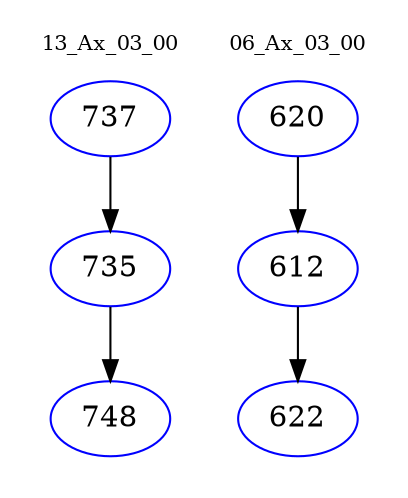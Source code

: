digraph{
subgraph cluster_0 {
color = white
label = "13_Ax_03_00";
fontsize=10;
T0_737 [label="737", color="blue"]
T0_737 -> T0_735 [color="black"]
T0_735 [label="735", color="blue"]
T0_735 -> T0_748 [color="black"]
T0_748 [label="748", color="blue"]
}
subgraph cluster_1 {
color = white
label = "06_Ax_03_00";
fontsize=10;
T1_620 [label="620", color="blue"]
T1_620 -> T1_612 [color="black"]
T1_612 [label="612", color="blue"]
T1_612 -> T1_622 [color="black"]
T1_622 [label="622", color="blue"]
}
}

